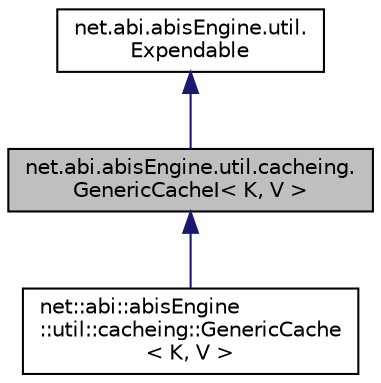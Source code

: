 digraph "net.abi.abisEngine.util.cacheing.GenericCacheI&lt; K, V &gt;"
{
 // LATEX_PDF_SIZE
  edge [fontname="Helvetica",fontsize="10",labelfontname="Helvetica",labelfontsize="10"];
  node [fontname="Helvetica",fontsize="10",shape=record];
  Node1 [label="net.abi.abisEngine.util.cacheing.\lGenericCacheI\< K, V \>",height=0.2,width=0.4,color="black", fillcolor="grey75", style="filled", fontcolor="black",tooltip=" "];
  Node2 -> Node1 [dir="back",color="midnightblue",fontsize="10",style="solid",fontname="Helvetica"];
  Node2 [label="net.abi.abisEngine.util.\lExpendable",height=0.2,width=0.4,color="black", fillcolor="white", style="filled",URL="$dd/d27/interfacenet_1_1abi_1_1abis_engine_1_1util_1_1_expendable.html",tooltip=" "];
  Node1 -> Node3 [dir="back",color="midnightblue",fontsize="10",style="solid",fontname="Helvetica"];
  Node3 [label="net::abi::abisEngine\l::util::cacheing::GenericCache\l\< K, V \>",height=0.2,width=0.4,color="black", fillcolor="white", style="filled",URL="$d2/dbf/classnet_1_1abi_1_1abis_engine_1_1util_1_1cacheing_1_1_generic_cache.html",tooltip=" "];
}
